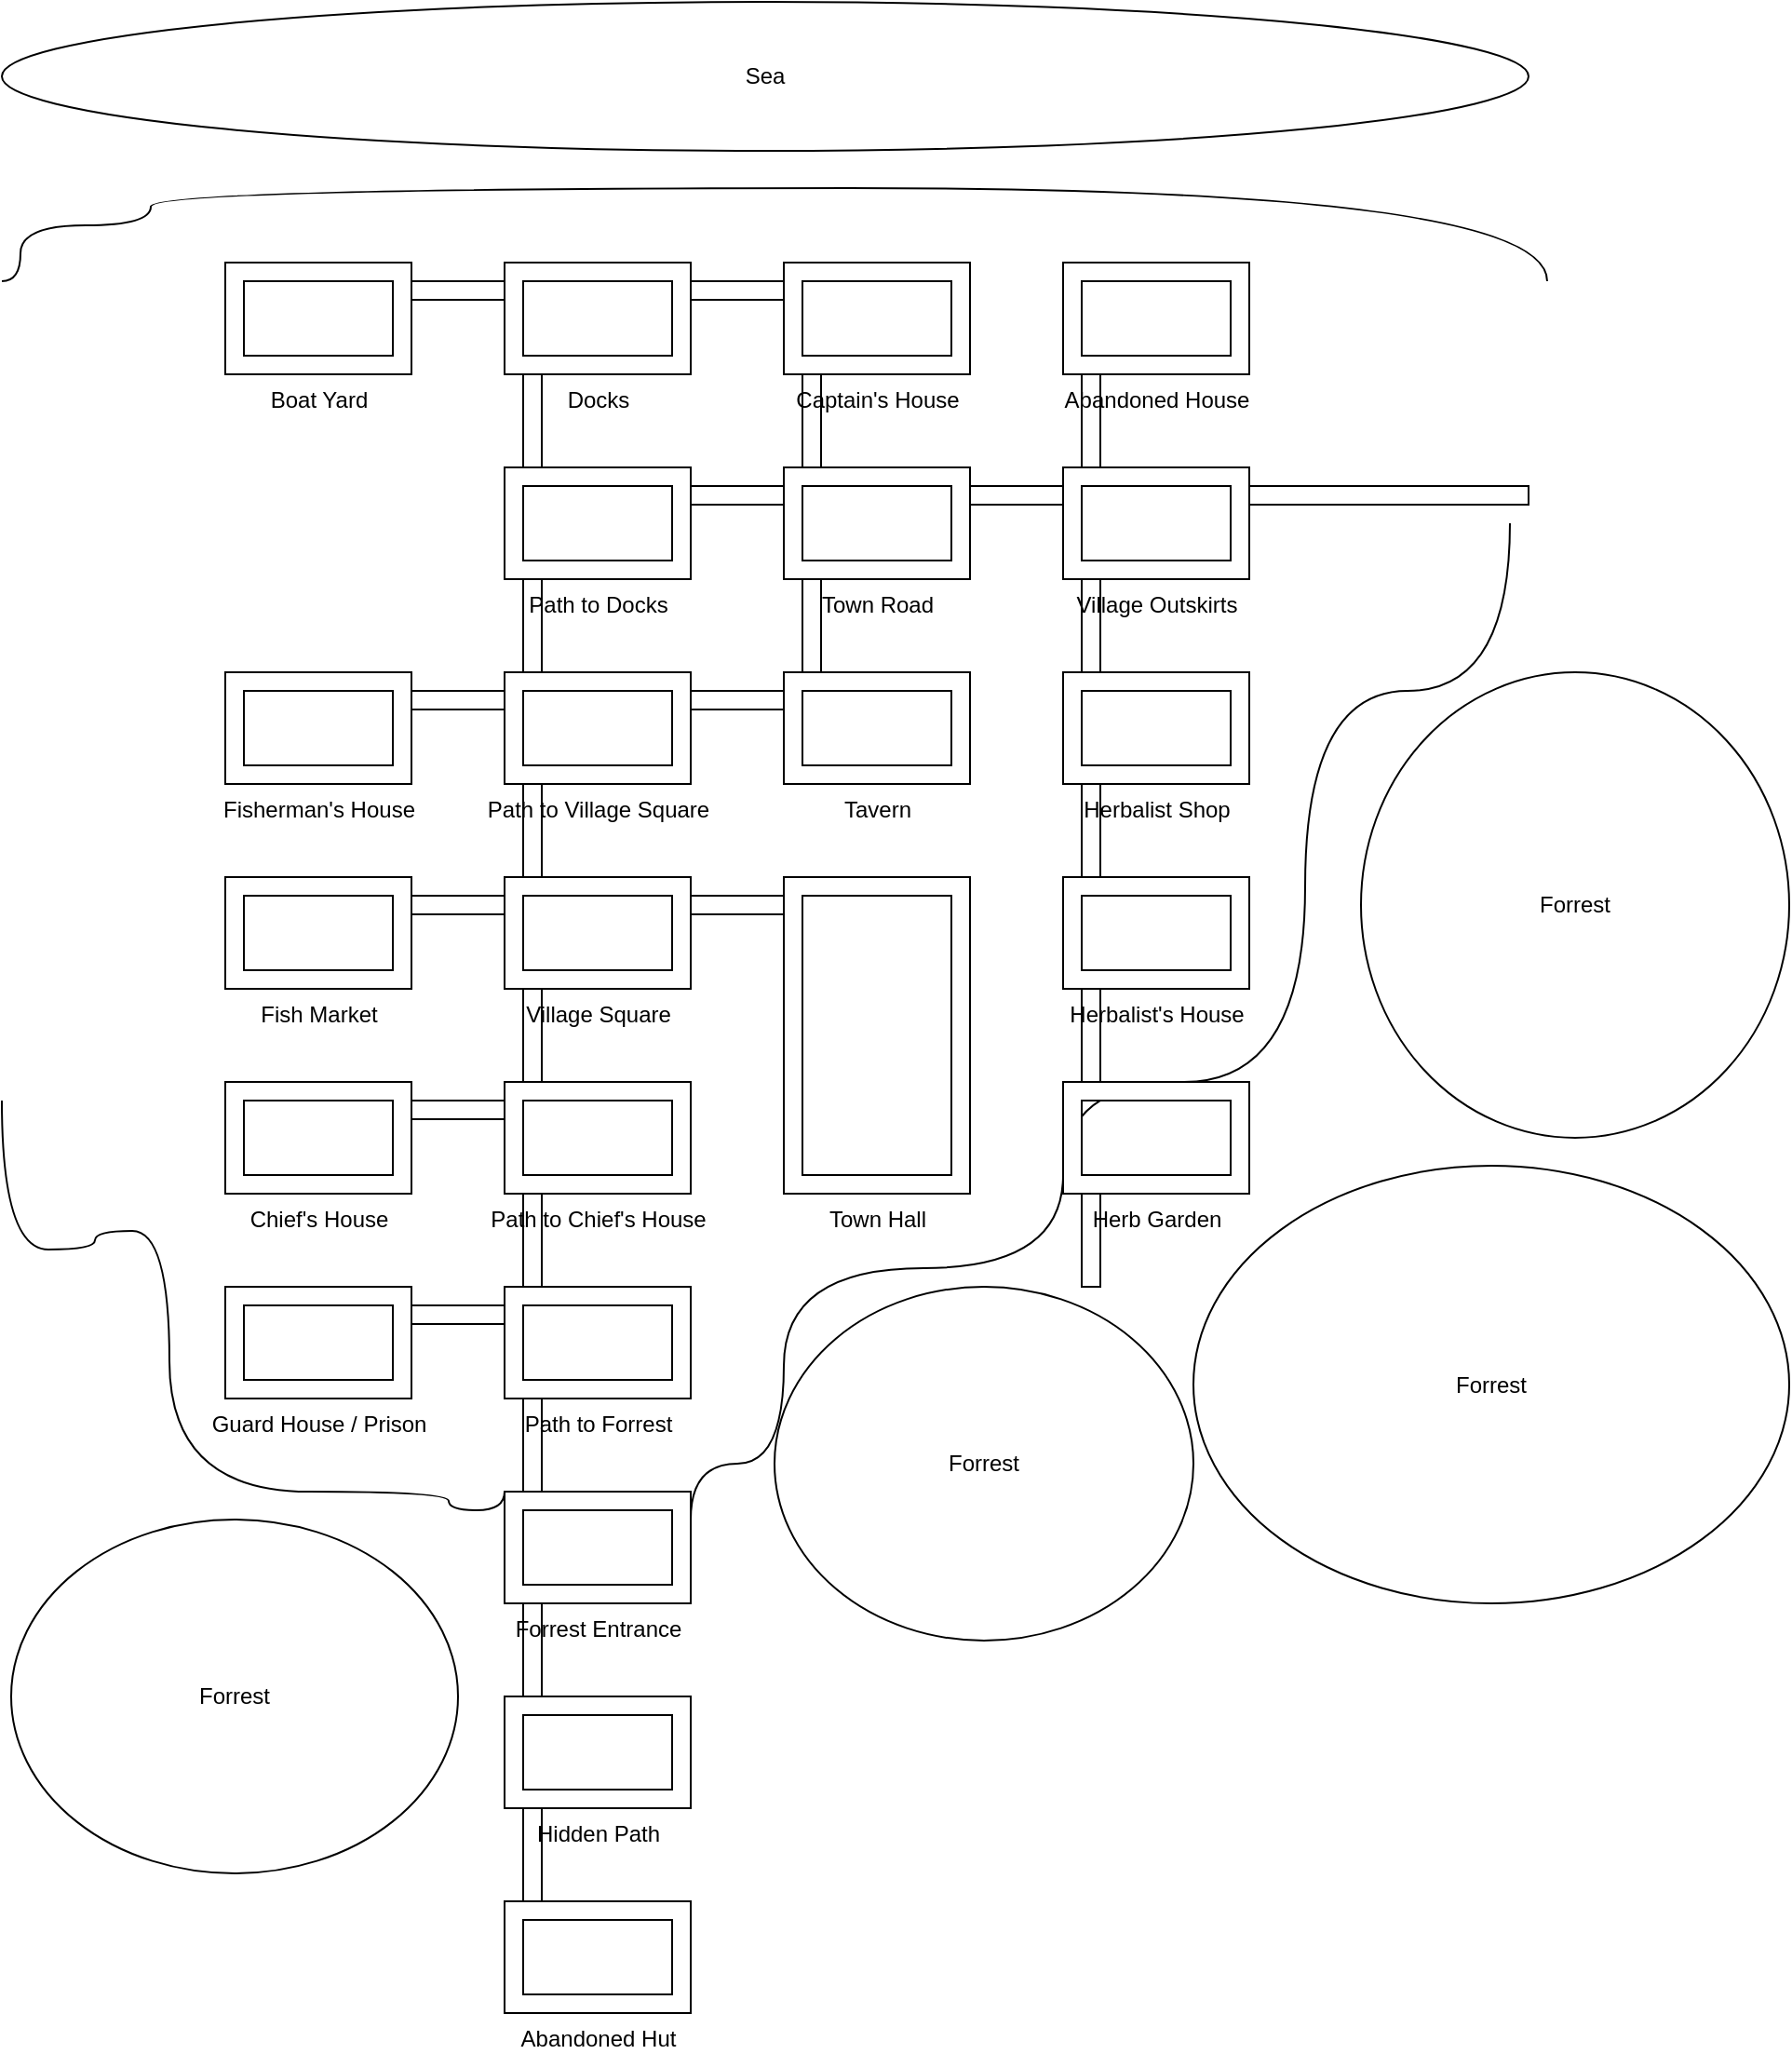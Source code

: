 <mxfile version="14.5.1" type="device"><diagram id="9iYZzXqUjZJzjrfwWIzQ" name="Page-1"><mxGraphModel dx="1086" dy="846" grid="1" gridSize="10" guides="1" tooltips="1" connect="1" arrows="1" fold="1" page="1" pageScale="1" pageWidth="850" pageHeight="1100" math="0" shadow="0"><root><mxCell id="0"/><mxCell id="1" parent="0"/><mxCell id="C9vzle6vAR67qcMSyizv-2" value="" style="html=1;points=[];perimeter=orthogonalPerimeter;" vertex="1" parent="1"><mxGeometry x="290" y="760" width="10" height="50" as="geometry"/></mxCell><mxCell id="C9vzle6vAR67qcMSyizv-1" value="" style="html=1;points=[];perimeter=orthogonalPerimeter;" vertex="1" parent="1"><mxGeometry x="290" y="650" width="10" height="50" as="geometry"/></mxCell><mxCell id="8hNZVYwbRhVFFa5gpGDA-19" value="" style="html=1;points=[];perimeter=orthogonalPerimeter;" parent="1" vertex="1"><mxGeometry x="290" y="870" width="10" height="50" as="geometry"/></mxCell><mxCell id="SJCeOYAPq6kQCHkBaB4Z-46" value="" style="html=1;points=[];perimeter=orthogonalPerimeter;" parent="1" vertex="1"><mxGeometry x="590" y="430" width="10" height="50" as="geometry"/></mxCell><mxCell id="8hNZVYwbRhVFFa5gpGDA-12" value="" style="html=1;points=[];perimeter=orthogonalPerimeter;" parent="1" vertex="1"><mxGeometry x="590" y="320" width="10" height="50" as="geometry"/></mxCell><mxCell id="8hNZVYwbRhVFFa5gpGDA-4" value="" style="html=1;points=[];perimeter=orthogonalPerimeter;" parent="1" vertex="1"><mxGeometry x="290" y="320" width="10" height="50" as="geometry"/></mxCell><mxCell id="SJCeOYAPq6kQCHkBaB4Z-65" value="" style="html=1;points=[];perimeter=orthogonalPerimeter;" parent="1" vertex="1"><mxGeometry x="290" y="980" width="10" height="50" as="geometry"/></mxCell><mxCell id="SJCeOYAPq6kQCHkBaB4Z-54" value="" style="html=1;points=[];perimeter=orthogonalPerimeter;" parent="1" vertex="1"><mxGeometry x="590" y="650" width="10" height="50" as="geometry"/></mxCell><mxCell id="SJCeOYAPq6kQCHkBaB4Z-50" value="" style="html=1;points=[];perimeter=orthogonalPerimeter;rotation=90;direction=south;" parent="1" vertex="1"><mxGeometry x="570" y="560" width="50" height="10" as="geometry"/></mxCell><mxCell id="SJCeOYAPq6kQCHkBaB4Z-43" value="" style="html=1;points=[];perimeter=orthogonalPerimeter;" parent="1" vertex="1"><mxGeometry x="590" y="210" width="10" height="50" as="geometry"/></mxCell><mxCell id="SJCeOYAPq6kQCHkBaB4Z-44" value="" style="html=1;points=[];perimeter=orthogonalPerimeter;" parent="1" vertex="1"><mxGeometry x="440" y="210" width="10" height="50" as="geometry"/></mxCell><mxCell id="SJCeOYAPq6kQCHkBaB4Z-25" value="" style="html=1;points=[];perimeter=orthogonalPerimeter;" parent="1" vertex="1"><mxGeometry x="290" y="540" width="10" height="50" as="geometry"/></mxCell><mxCell id="SJCeOYAPq6kQCHkBaB4Z-3" value="Town Road" style="verticalLabelPosition=bottom;verticalAlign=top;html=1;shape=mxgraph.basic.frame;dx=10;" parent="1" vertex="1"><mxGeometry x="430" y="260" width="100" height="60" as="geometry"/></mxCell><mxCell id="SJCeOYAPq6kQCHkBaB4Z-6" value="Docks" style="verticalLabelPosition=bottom;verticalAlign=top;html=1;shape=mxgraph.basic.frame;dx=10;" parent="1" vertex="1"><mxGeometry x="280" y="150" width="100" height="60" as="geometry"/></mxCell><mxCell id="SJCeOYAPq6kQCHkBaB4Z-8" value="Village Outskirts" style="verticalLabelPosition=bottom;verticalAlign=top;html=1;shape=mxgraph.basic.frame;dx=10;" parent="1" vertex="1"><mxGeometry x="580" y="260" width="100" height="60" as="geometry"/></mxCell><mxCell id="SJCeOYAPq6kQCHkBaB4Z-9" value="Village Square" style="verticalLabelPosition=bottom;verticalAlign=top;html=1;shape=mxgraph.basic.frame;dx=10;" parent="1" vertex="1"><mxGeometry x="280" y="480" width="100" height="60" as="geometry"/></mxCell><mxCell id="SJCeOYAPq6kQCHkBaB4Z-11" value="" style="endArrow=none;html=1;edgeStyle=orthogonalEdgeStyle;curved=1;" parent="1" edge="1"><mxGeometry width="50" height="50" relative="1" as="geometry"><mxPoint x="840" y="160" as="sourcePoint"/><mxPoint x="10" y="160" as="targetPoint"/><Array as="points"><mxPoint x="840" y="110"/><mxPoint x="90" y="110"/><mxPoint x="90" y="130"/><mxPoint x="20" y="130"/></Array></mxGeometry></mxCell><mxCell id="SJCeOYAPq6kQCHkBaB4Z-12" value="Sea" style="ellipse;whiteSpace=wrap;html=1;" parent="1" vertex="1"><mxGeometry x="10" y="10" width="820" height="80" as="geometry"/></mxCell><mxCell id="SJCeOYAPq6kQCHkBaB4Z-13" value="Tavern" style="verticalLabelPosition=bottom;verticalAlign=top;html=1;shape=mxgraph.basic.frame;dx=10;" parent="1" vertex="1"><mxGeometry x="430" y="370" width="100" height="60" as="geometry"/></mxCell><mxCell id="SJCeOYAPq6kQCHkBaB4Z-16" value="" style="html=1;points=[];perimeter=orthogonalPerimeter;" parent="1" vertex="1"><mxGeometry x="290" y="210" width="10" height="50" as="geometry"/></mxCell><mxCell id="SJCeOYAPq6kQCHkBaB4Z-17" value="" style="html=1;points=[];perimeter=orthogonalPerimeter;" parent="1" vertex="1"><mxGeometry x="290" y="430" width="10" height="50" as="geometry"/></mxCell><mxCell id="SJCeOYAPq6kQCHkBaB4Z-20" value="" style="html=1;points=[];perimeter=orthogonalPerimeter;rotation=90;" parent="1" vertex="1"><mxGeometry x="550" y="250" width="10" height="50" as="geometry"/></mxCell><mxCell id="SJCeOYAPq6kQCHkBaB4Z-21" value="Chief's House" style="verticalLabelPosition=bottom;verticalAlign=top;html=1;shape=mxgraph.basic.frame;dx=10;" parent="1" vertex="1"><mxGeometry x="130" y="590" width="100" height="60" as="geometry"/></mxCell><mxCell id="SJCeOYAPq6kQCHkBaB4Z-22" value="" style="html=1;points=[];perimeter=orthogonalPerimeter;rotation=90;" parent="1" vertex="1"><mxGeometry x="254.38" y="575.63" width="10" height="58.75" as="geometry"/></mxCell><mxCell id="SJCeOYAPq6kQCHkBaB4Z-24" value="Guard House / Prison" style="verticalLabelPosition=bottom;verticalAlign=top;html=1;shape=mxgraph.basic.frame;dx=10;" parent="1" vertex="1"><mxGeometry x="130" y="700" width="100" height="60" as="geometry"/></mxCell><mxCell id="SJCeOYAPq6kQCHkBaB4Z-32" value="Boat Yard" style="verticalLabelPosition=bottom;verticalAlign=top;html=1;shape=mxgraph.basic.frame;dx=10;" parent="1" vertex="1"><mxGeometry x="130" y="150" width="100" height="60" as="geometry"/></mxCell><mxCell id="SJCeOYAPq6kQCHkBaB4Z-33" value="" style="html=1;points=[];perimeter=orthogonalPerimeter;rotation=90;" parent="1" vertex="1"><mxGeometry x="250" y="140" width="10" height="50" as="geometry"/></mxCell><mxCell id="SJCeOYAPq6kQCHkBaB4Z-35" value="" style="html=1;points=[];perimeter=orthogonalPerimeter;rotation=90;" parent="1" vertex="1"><mxGeometry x="750" y="200" width="10" height="150" as="geometry"/></mxCell><mxCell id="SJCeOYAPq6kQCHkBaB4Z-36" value="Captain's House" style="verticalLabelPosition=bottom;verticalAlign=top;html=1;shape=mxgraph.basic.frame;dx=10;" parent="1" vertex="1"><mxGeometry x="430" y="150" width="100" height="60" as="geometry"/></mxCell><mxCell id="SJCeOYAPq6kQCHkBaB4Z-37" value="Abandoned House" style="verticalLabelPosition=bottom;verticalAlign=top;html=1;shape=mxgraph.basic.frame;dx=10;" parent="1" vertex="1"><mxGeometry x="580" y="150" width="100" height="60" as="geometry"/></mxCell><mxCell id="SJCeOYAPq6kQCHkBaB4Z-42" value="" style="html=1;points=[];perimeter=orthogonalPerimeter;rotation=90;" parent="1" vertex="1"><mxGeometry x="400" y="140" width="10" height="50" as="geometry"/></mxCell><mxCell id="SJCeOYAPq6kQCHkBaB4Z-45" value="Herbalist Shop" style="verticalLabelPosition=bottom;verticalAlign=top;html=1;shape=mxgraph.basic.frame;dx=10;" parent="1" vertex="1"><mxGeometry x="580" y="370" width="100" height="60" as="geometry"/></mxCell><mxCell id="SJCeOYAPq6kQCHkBaB4Z-47" value="" style="endArrow=none;html=1;edgeStyle=orthogonalEdgeStyle;curved=1;entryX=0;entryY=0;entryDx=100;entryDy=15;entryPerimeter=0;" parent="1" target="SJCeOYAPq6kQCHkBaB4Z-56" edge="1"><mxGeometry width="50" height="50" relative="1" as="geometry"><mxPoint x="820" y="290" as="sourcePoint"/><mxPoint x="540" y="670" as="targetPoint"/><Array as="points"><mxPoint x="820" y="380"/><mxPoint x="710" y="380"/><mxPoint x="710" y="590"/><mxPoint x="580" y="590"/><mxPoint x="580" y="690"/><mxPoint x="430" y="690"/><mxPoint x="430" y="795"/><mxPoint x="380" y="795"/></Array></mxGeometry></mxCell><mxCell id="SJCeOYAPq6kQCHkBaB4Z-48" value="Forrest" style="ellipse;whiteSpace=wrap;html=1;" parent="1" vertex="1"><mxGeometry x="740" y="370" width="230" height="250" as="geometry"/></mxCell><mxCell id="SJCeOYAPq6kQCHkBaB4Z-52" value="Herbalist's House" style="verticalLabelPosition=bottom;verticalAlign=top;html=1;shape=mxgraph.basic.frame;dx=10;" parent="1" vertex="1"><mxGeometry x="580" y="480" width="100" height="60" as="geometry"/></mxCell><mxCell id="SJCeOYAPq6kQCHkBaB4Z-55" value="Herb Garden" style="verticalLabelPosition=bottom;verticalAlign=top;html=1;shape=mxgraph.basic.frame;dx=10;" parent="1" vertex="1"><mxGeometry x="580" y="590" width="100" height="60" as="geometry"/></mxCell><mxCell id="SJCeOYAPq6kQCHkBaB4Z-56" value="Forrest Entrance" style="verticalLabelPosition=bottom;verticalAlign=top;html=1;shape=mxgraph.basic.frame;dx=10;" parent="1" vertex="1"><mxGeometry x="280" y="810" width="100" height="60" as="geometry"/></mxCell><mxCell id="SJCeOYAPq6kQCHkBaB4Z-58" value="Hidden Path" style="verticalLabelPosition=bottom;verticalAlign=top;html=1;shape=mxgraph.basic.frame;dx=10;" parent="1" vertex="1"><mxGeometry x="280" y="920" width="100" height="60" as="geometry"/></mxCell><mxCell id="SJCeOYAPq6kQCHkBaB4Z-59" value="Forrest" style="ellipse;whiteSpace=wrap;html=1;" parent="1" vertex="1"><mxGeometry x="650" y="635" width="320" height="235" as="geometry"/></mxCell><mxCell id="SJCeOYAPq6kQCHkBaB4Z-60" value="Fish Market" style="verticalLabelPosition=bottom;verticalAlign=top;html=1;shape=mxgraph.basic.frame;dx=10;" parent="1" vertex="1"><mxGeometry x="130" y="480" width="100" height="60" as="geometry"/></mxCell><mxCell id="SJCeOYAPq6kQCHkBaB4Z-61" value="" style="html=1;points=[];perimeter=orthogonalPerimeter;rotation=90;" parent="1" vertex="1"><mxGeometry x="250" y="470" width="10" height="50" as="geometry"/></mxCell><mxCell id="SJCeOYAPq6kQCHkBaB4Z-62" value="Town Hall" style="verticalLabelPosition=bottom;verticalAlign=top;html=1;shape=mxgraph.basic.frame;dx=10;" parent="1" vertex="1"><mxGeometry x="430" y="480" width="100" height="170" as="geometry"/></mxCell><mxCell id="SJCeOYAPq6kQCHkBaB4Z-64" value="Abandoned Hut" style="verticalLabelPosition=bottom;verticalAlign=top;html=1;shape=mxgraph.basic.frame;dx=10;" parent="1" vertex="1"><mxGeometry x="280" y="1030" width="100" height="60" as="geometry"/></mxCell><mxCell id="SJCeOYAPq6kQCHkBaB4Z-67" value="Fisherman's House" style="verticalLabelPosition=bottom;verticalAlign=top;html=1;shape=mxgraph.basic.frame;dx=10;" parent="1" vertex="1"><mxGeometry x="130" y="370" width="100" height="60" as="geometry"/></mxCell><mxCell id="SJCeOYAPq6kQCHkBaB4Z-68" value="" style="html=1;points=[];perimeter=orthogonalPerimeter;rotation=90;" parent="1" vertex="1"><mxGeometry x="250" y="360" width="10" height="50" as="geometry"/></mxCell><mxCell id="SJCeOYAPq6kQCHkBaB4Z-69" value="" style="endArrow=none;html=1;edgeStyle=orthogonalEdgeStyle;curved=1;exitX=0;exitY=0;exitDx=0;exitDy=0;exitPerimeter=0;" parent="1" source="SJCeOYAPq6kQCHkBaB4Z-56" edge="1"><mxGeometry width="50" height="50" relative="1" as="geometry"><mxPoint x="250" y="680" as="sourcePoint"/><mxPoint x="10" y="600" as="targetPoint"/><Array as="points"><mxPoint x="280" y="820"/><mxPoint x="250" y="820"/><mxPoint x="250" y="810"/><mxPoint x="100" y="810"/><mxPoint x="100" y="670"/><mxPoint x="60" y="670"/><mxPoint x="60" y="680"/><mxPoint x="10" y="680"/></Array></mxGeometry></mxCell><mxCell id="SJCeOYAPq6kQCHkBaB4Z-70" value="Forrest" style="ellipse;whiteSpace=wrap;html=1;" parent="1" vertex="1"><mxGeometry x="15" y="825" width="240" height="190" as="geometry"/></mxCell><mxCell id="SJCeOYAPq6kQCHkBaB4Z-71" value="Forrest" style="ellipse;whiteSpace=wrap;html=1;" parent="1" vertex="1"><mxGeometry x="425" y="700" width="225" height="190" as="geometry"/></mxCell><mxCell id="8hNZVYwbRhVFFa5gpGDA-2" value="Path to Docks" style="verticalLabelPosition=bottom;verticalAlign=top;html=1;shape=mxgraph.basic.frame;dx=10;" parent="1" vertex="1"><mxGeometry x="280" y="260" width="100" height="60" as="geometry"/></mxCell><mxCell id="8hNZVYwbRhVFFa5gpGDA-3" value="" style="html=1;points=[];perimeter=orthogonalPerimeter;rotation=90;direction=west;" parent="1" vertex="1"><mxGeometry x="400" y="250" width="10" height="50" as="geometry"/></mxCell><mxCell id="8hNZVYwbRhVFFa5gpGDA-8" value="Path to Village Square" style="verticalLabelPosition=bottom;verticalAlign=top;html=1;shape=mxgraph.basic.frame;dx=10;" parent="1" vertex="1"><mxGeometry x="280" y="370" width="100" height="60" as="geometry"/></mxCell><mxCell id="8hNZVYwbRhVFFa5gpGDA-9" value="" style="html=1;points=[];perimeter=orthogonalPerimeter;rotation=90;direction=west;" parent="1" vertex="1"><mxGeometry x="400" y="360" width="10" height="50" as="geometry"/></mxCell><mxCell id="8hNZVYwbRhVFFa5gpGDA-10" value="" style="html=1;points=[];perimeter=orthogonalPerimeter;" parent="1" vertex="1"><mxGeometry x="440" y="320" width="10" height="50" as="geometry"/></mxCell><mxCell id="8hNZVYwbRhVFFa5gpGDA-15" value="" style="html=1;points=[];perimeter=orthogonalPerimeter;rotation=90;direction=west;" parent="1" vertex="1"><mxGeometry x="400" y="470" width="10" height="50" as="geometry"/></mxCell><mxCell id="8hNZVYwbRhVFFa5gpGDA-16" value="Path to Chief's House" style="verticalLabelPosition=bottom;verticalAlign=top;html=1;shape=mxgraph.basic.frame;dx=10;" parent="1" vertex="1"><mxGeometry x="280" y="590" width="100" height="60" as="geometry"/></mxCell><mxCell id="8hNZVYwbRhVFFa5gpGDA-17" value="Path to Forrest" style="verticalLabelPosition=bottom;verticalAlign=top;html=1;shape=mxgraph.basic.frame;dx=10;" parent="1" vertex="1"><mxGeometry x="280" y="700" width="100" height="60" as="geometry"/></mxCell><mxCell id="8hNZVYwbRhVFFa5gpGDA-21" value="" style="html=1;points=[];perimeter=orthogonalPerimeter;rotation=90;" parent="1" vertex="1"><mxGeometry x="250" y="690" width="10" height="50" as="geometry"/></mxCell></root></mxGraphModel></diagram></mxfile>